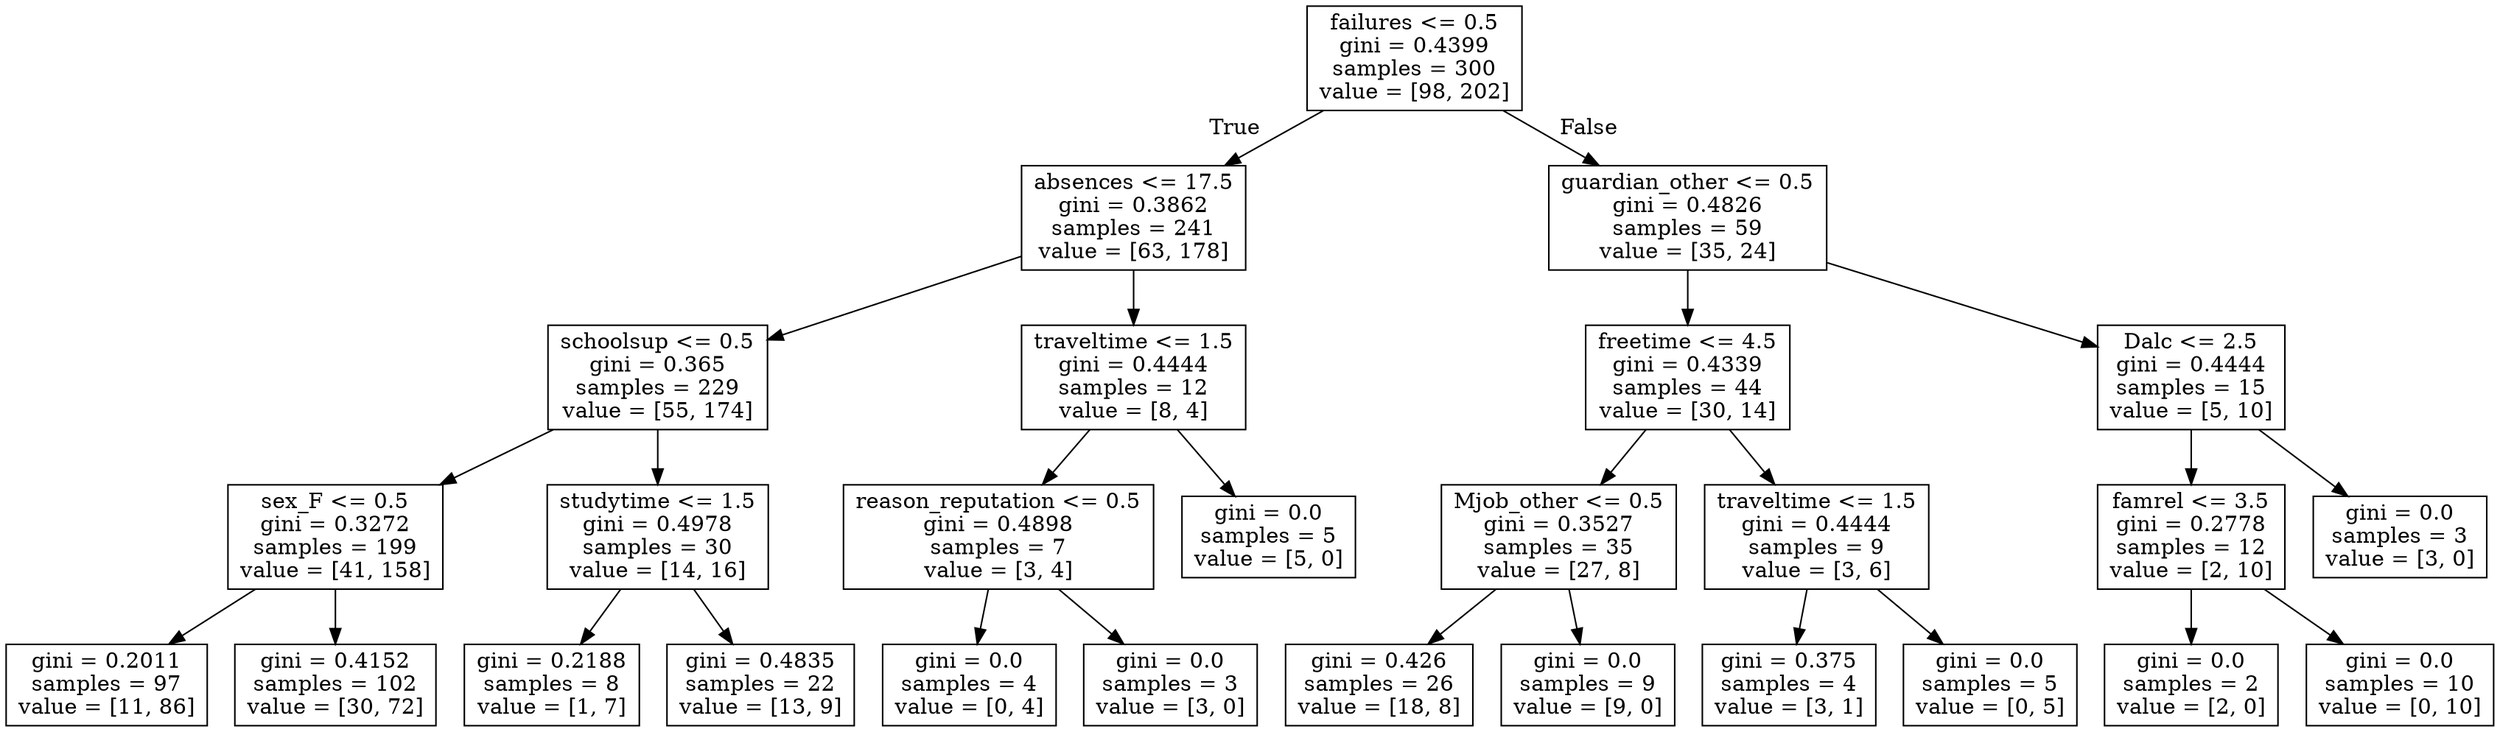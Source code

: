 digraph Tree {
node [shape=box] ;
0 [label="failures <= 0.5\ngini = 0.4399\nsamples = 300\nvalue = [98, 202]"] ;
1 [label="absences <= 17.5\ngini = 0.3862\nsamples = 241\nvalue = [63, 178]"] ;
0 -> 1 [labeldistance=2.5, labelangle=45, headlabel="True"] ;
2 [label="schoolsup <= 0.5\ngini = 0.365\nsamples = 229\nvalue = [55, 174]"] ;
1 -> 2 ;
3 [label="sex_F <= 0.5\ngini = 0.3272\nsamples = 199\nvalue = [41, 158]"] ;
2 -> 3 ;
4 [label="gini = 0.2011\nsamples = 97\nvalue = [11, 86]"] ;
3 -> 4 ;
5 [label="gini = 0.4152\nsamples = 102\nvalue = [30, 72]"] ;
3 -> 5 ;
6 [label="studytime <= 1.5\ngini = 0.4978\nsamples = 30\nvalue = [14, 16]"] ;
2 -> 6 ;
7 [label="gini = 0.2188\nsamples = 8\nvalue = [1, 7]"] ;
6 -> 7 ;
8 [label="gini = 0.4835\nsamples = 22\nvalue = [13, 9]"] ;
6 -> 8 ;
9 [label="traveltime <= 1.5\ngini = 0.4444\nsamples = 12\nvalue = [8, 4]"] ;
1 -> 9 ;
10 [label="reason_reputation <= 0.5\ngini = 0.4898\nsamples = 7\nvalue = [3, 4]"] ;
9 -> 10 ;
11 [label="gini = 0.0\nsamples = 4\nvalue = [0, 4]"] ;
10 -> 11 ;
12 [label="gini = 0.0\nsamples = 3\nvalue = [3, 0]"] ;
10 -> 12 ;
13 [label="gini = 0.0\nsamples = 5\nvalue = [5, 0]"] ;
9 -> 13 ;
14 [label="guardian_other <= 0.5\ngini = 0.4826\nsamples = 59\nvalue = [35, 24]"] ;
0 -> 14 [labeldistance=2.5, labelangle=-45, headlabel="False"] ;
15 [label="freetime <= 4.5\ngini = 0.4339\nsamples = 44\nvalue = [30, 14]"] ;
14 -> 15 ;
16 [label="Mjob_other <= 0.5\ngini = 0.3527\nsamples = 35\nvalue = [27, 8]"] ;
15 -> 16 ;
17 [label="gini = 0.426\nsamples = 26\nvalue = [18, 8]"] ;
16 -> 17 ;
18 [label="gini = 0.0\nsamples = 9\nvalue = [9, 0]"] ;
16 -> 18 ;
19 [label="traveltime <= 1.5\ngini = 0.4444\nsamples = 9\nvalue = [3, 6]"] ;
15 -> 19 ;
20 [label="gini = 0.375\nsamples = 4\nvalue = [3, 1]"] ;
19 -> 20 ;
21 [label="gini = 0.0\nsamples = 5\nvalue = [0, 5]"] ;
19 -> 21 ;
22 [label="Dalc <= 2.5\ngini = 0.4444\nsamples = 15\nvalue = [5, 10]"] ;
14 -> 22 ;
23 [label="famrel <= 3.5\ngini = 0.2778\nsamples = 12\nvalue = [2, 10]"] ;
22 -> 23 ;
24 [label="gini = 0.0\nsamples = 2\nvalue = [2, 0]"] ;
23 -> 24 ;
25 [label="gini = 0.0\nsamples = 10\nvalue = [0, 10]"] ;
23 -> 25 ;
26 [label="gini = 0.0\nsamples = 3\nvalue = [3, 0]"] ;
22 -> 26 ;
}